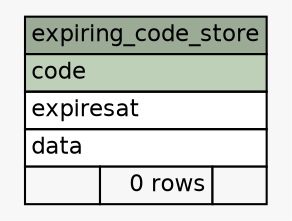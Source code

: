// dot 2.36.0 on Mac OS X 10.9.2
// SchemaSpy rev 590
digraph "expiring_code_store" {
  graph [
    rankdir="RL"
    bgcolor="#f7f7f7"
    nodesep="0.18"
    ranksep="0.46"
    fontname="Helvetica"
    fontsize="11"
  ];
  node [
    fontname="Helvetica"
    fontsize="11"
    shape="plaintext"
  ];
  edge [
    arrowsize="0.8"
  ];
  "expiring_code_store" [
    label=<
    <TABLE BORDER="0" CELLBORDER="1" CELLSPACING="0" BGCOLOR="#ffffff">
      <TR><TD COLSPAN="3" BGCOLOR="#9bab96" ALIGN="CENTER">expiring_code_store</TD></TR>
      <TR><TD PORT="code" COLSPAN="3" BGCOLOR="#bed1b8" ALIGN="LEFT">code</TD></TR>
      <TR><TD PORT="expiresat" COLSPAN="3" ALIGN="LEFT">expiresat</TD></TR>
      <TR><TD PORT="data" COLSPAN="3" ALIGN="LEFT">data</TD></TR>
      <TR><TD ALIGN="LEFT" BGCOLOR="#f7f7f7">  </TD><TD ALIGN="RIGHT" BGCOLOR="#f7f7f7">0 rows</TD><TD ALIGN="RIGHT" BGCOLOR="#f7f7f7">  </TD></TR>
    </TABLE>>
    URL="tables/expiring_code_store.html"
    tooltip="expiring_code_store"
  ];
}

